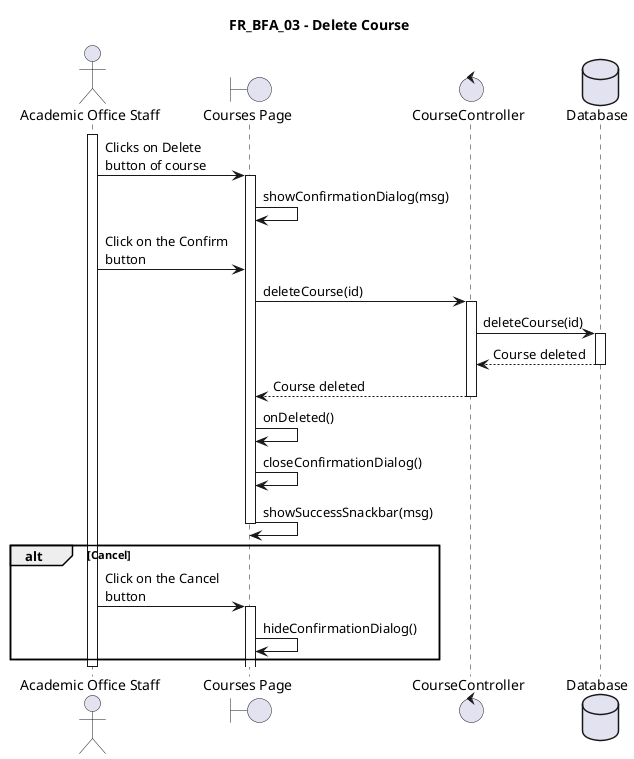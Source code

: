 @startuml FR_BFA_03
title FR_BFA_03 - Delete Course
skinparam maxMessageSize 125

actor "Academic Office Staff" as eu
boundary "Courses Page" as fe
control "CourseController" as ct
database "Database" as db

activate eu

eu -> fe ++ : Clicks on Delete button of course
fe -> fe : showConfirmationDialog(msg)
eu -> fe : Click on the Confirm button

fe -> ct ++ : deleteCourse(id)
ct -> db ++ : deleteCourse(id)
db --> ct -- : Course deleted
ct --> fe -- : Course deleted
fe -> fe : onDeleted()
fe -> fe : closeConfirmationDialog()
fe -> fe -- : showSuccessSnackbar(msg)

alt Cancel
    eu -> fe ++ : Click on the Cancel button
    fe -> fe : hideConfirmationDialog()
end



deactivate eu

@enduml